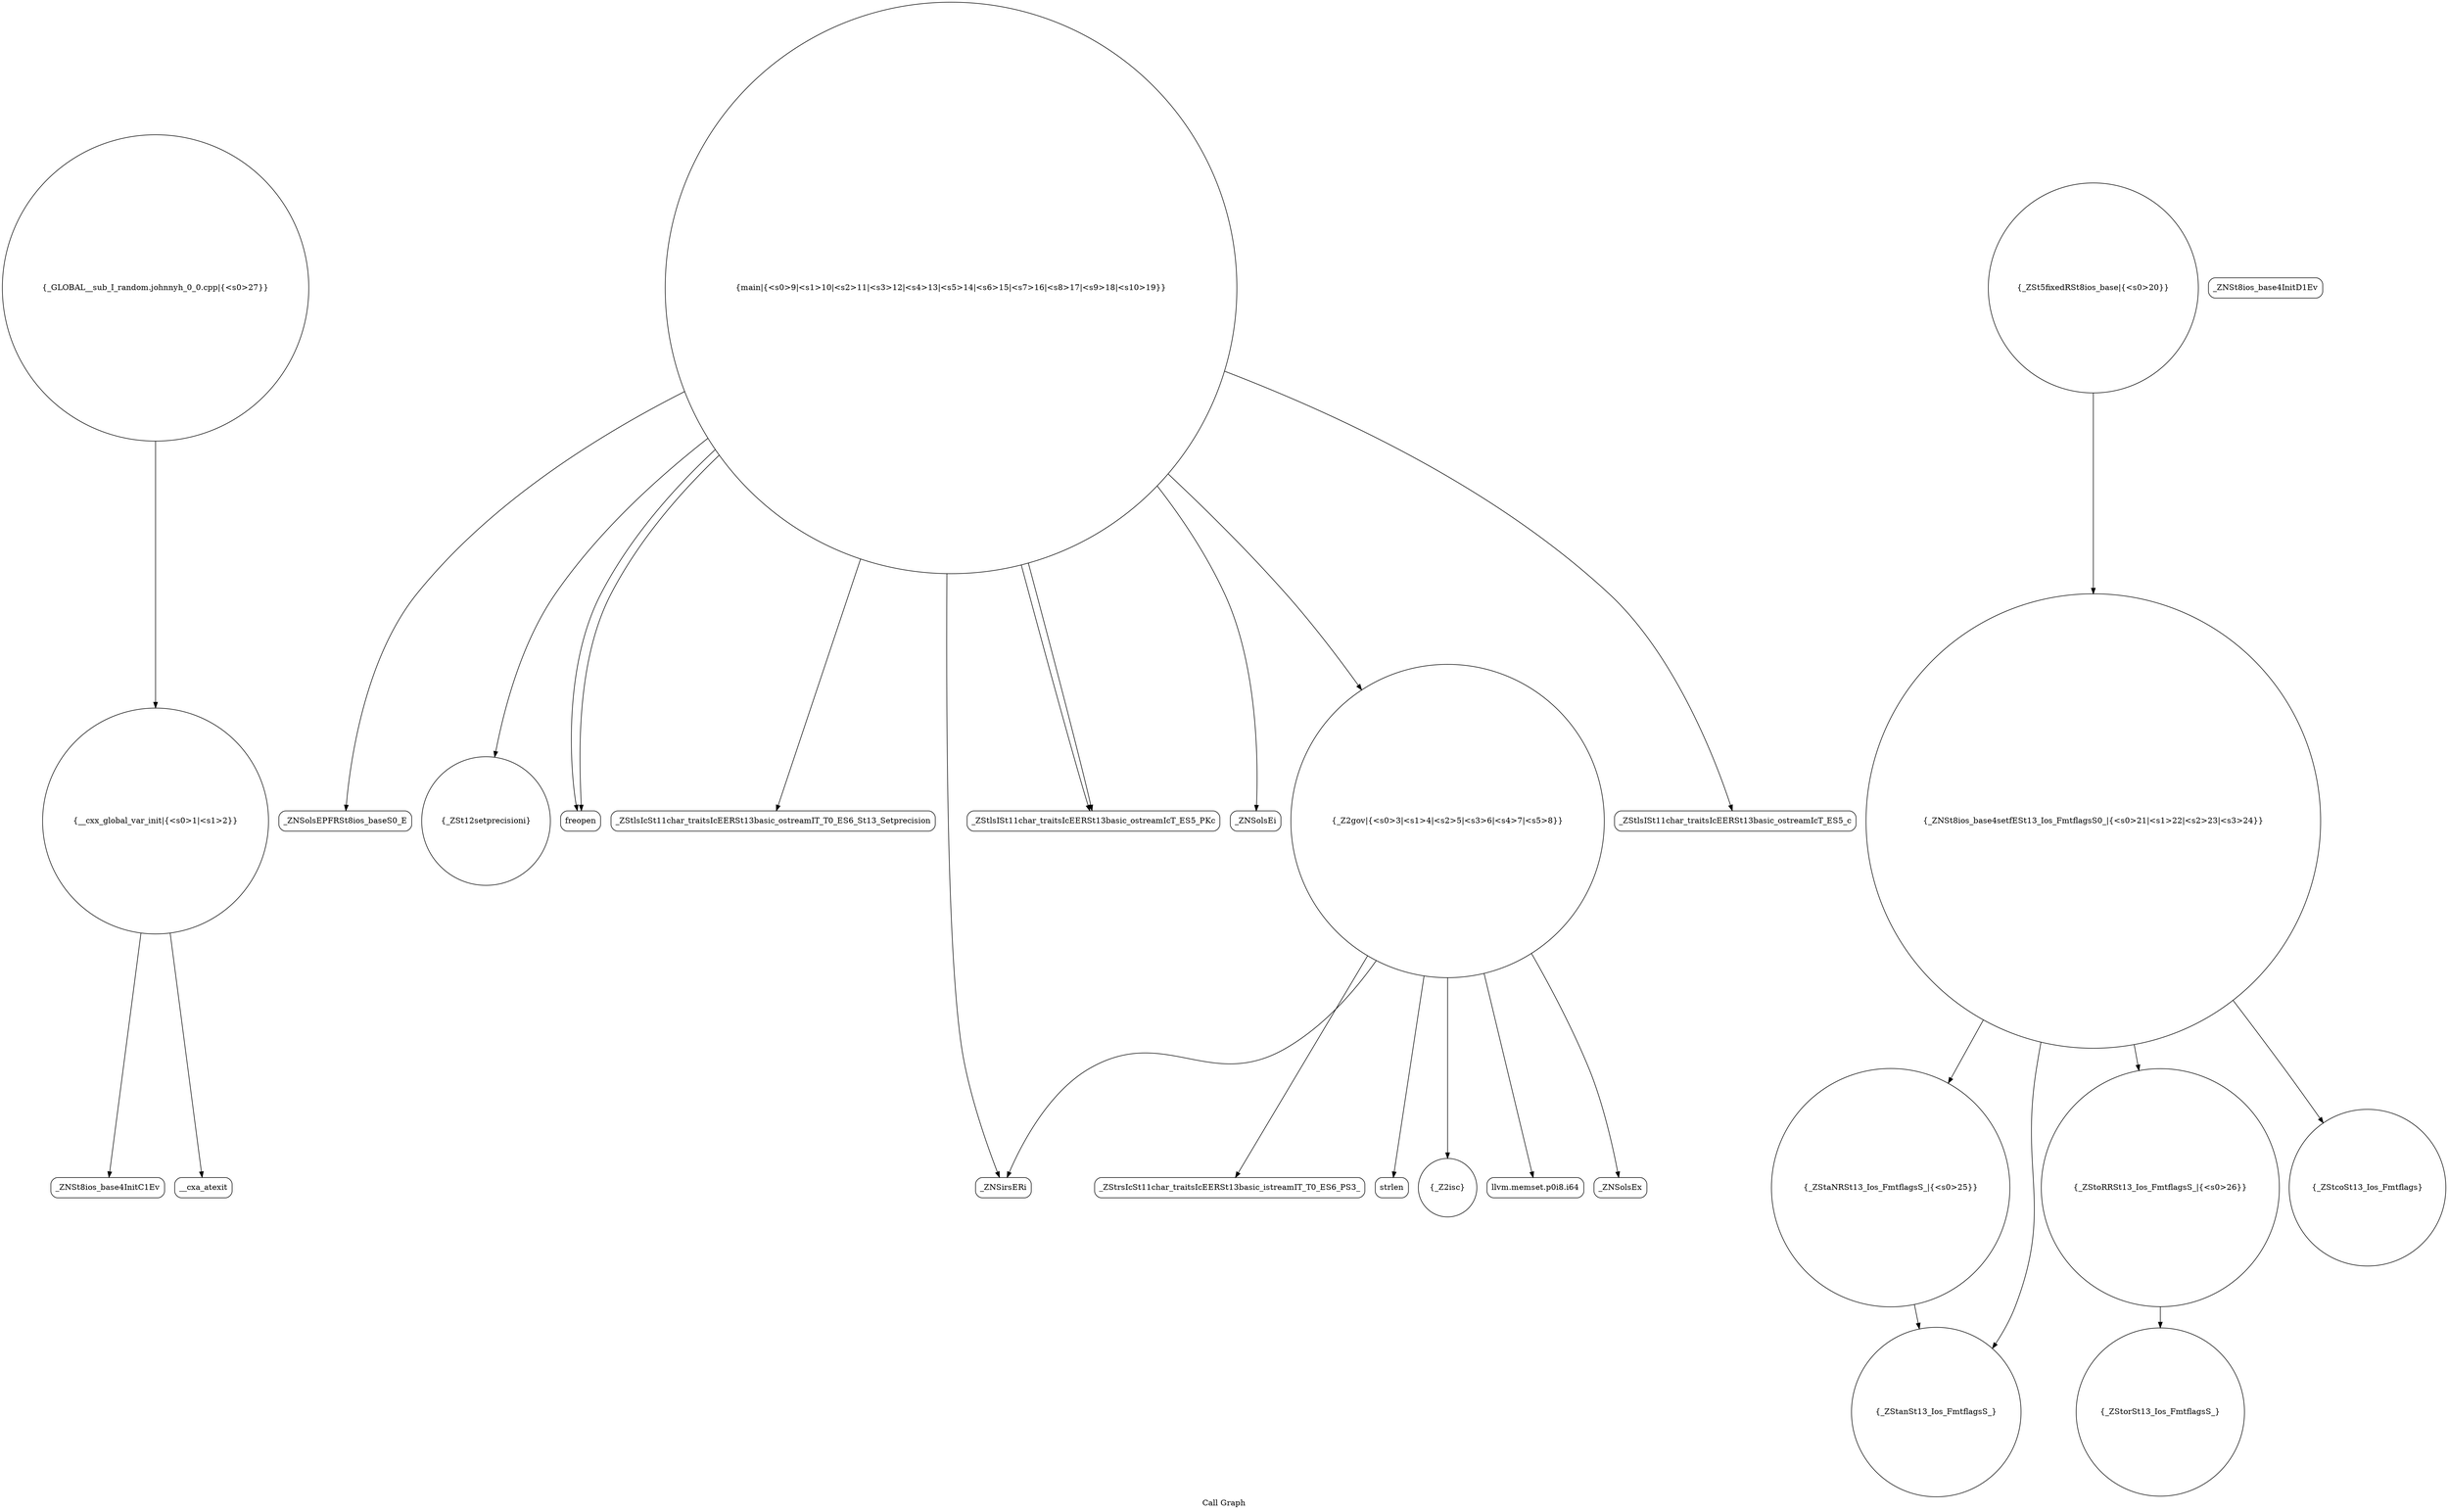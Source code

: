 digraph "Call Graph" {
	label="Call Graph";

	Node0x564addee2de0 [shape=record,shape=circle,label="{__cxx_global_var_init|{<s0>1|<s1>2}}"];
	Node0x564addee2de0:s0 -> Node0x564addee3270[color=black];
	Node0x564addee2de0:s1 -> Node0x564addee3370[color=black];
	Node0x564addee3ef0 [shape=record,shape=circle,label="{_GLOBAL__sub_I_random.johnnyh_0_0.cpp|{<s0>27}}"];
	Node0x564addee3ef0:s0 -> Node0x564addee2de0[color=black];
	Node0x564addee3570 [shape=record,shape=Mrecord,label="{_ZStrsIcSt11char_traitsIcEERSt13basic_istreamIT_T0_ES6_PS3_}"];
	Node0x564addee38f0 [shape=record,shape=Mrecord,label="{_ZNSolsEPFRSt8ios_baseS0_E}"];
	Node0x564addee3c70 [shape=record,shape=circle,label="{_ZStaNRSt13_Ios_FmtflagsS_|{<s0>25}}"];
	Node0x564addee3c70:s0 -> Node0x564addee3df0[color=black];
	Node0x564addee32f0 [shape=record,shape=Mrecord,label="{_ZNSt8ios_base4InitD1Ev}"];
	Node0x564addee3670 [shape=record,shape=Mrecord,label="{strlen}"];
	Node0x564addee39f0 [shape=record,shape=circle,label="{_ZSt12setprecisioni}"];
	Node0x564addee3d70 [shape=record,shape=circle,label="{_ZStoRRSt13_Ios_FmtflagsS_|{<s0>26}}"];
	Node0x564addee3d70:s0 -> Node0x564addee3e70[color=black];
	Node0x564addee33f0 [shape=record,shape=circle,label="{_Z2isc}"];
	Node0x564addee3770 [shape=record,shape=circle,label="{main|{<s0>9|<s1>10|<s2>11|<s3>12|<s4>13|<s5>14|<s6>15|<s7>16|<s8>17|<s9>18|<s10>19}}"];
	Node0x564addee3770:s0 -> Node0x564addee37f0[color=black];
	Node0x564addee3770:s1 -> Node0x564addee37f0[color=black];
	Node0x564addee3770:s2 -> Node0x564addee38f0[color=black];
	Node0x564addee3770:s3 -> Node0x564addee39f0[color=black];
	Node0x564addee3770:s4 -> Node0x564addee3870[color=black];
	Node0x564addee3770:s5 -> Node0x564addee35f0[color=black];
	Node0x564addee3770:s6 -> Node0x564addee3a70[color=black];
	Node0x564addee3770:s7 -> Node0x564addee3af0[color=black];
	Node0x564addee3770:s8 -> Node0x564addee3a70[color=black];
	Node0x564addee3770:s9 -> Node0x564addee3470[color=black];
	Node0x564addee3770:s10 -> Node0x564addee3b70[color=black];
	Node0x564addee3af0 [shape=record,shape=Mrecord,label="{_ZNSolsEi}"];
	Node0x564addee3e70 [shape=record,shape=circle,label="{_ZStorSt13_Ios_FmtflagsS_}"];
	Node0x564addee34f0 [shape=record,shape=Mrecord,label="{llvm.memset.p0i8.i64}"];
	Node0x564addee3870 [shape=record,shape=Mrecord,label="{_ZStlsIcSt11char_traitsIcEERSt13basic_ostreamIT_T0_ES6_St13_Setprecision}"];
	Node0x564addee3bf0 [shape=record,shape=circle,label="{_ZNSt8ios_base4setfESt13_Ios_FmtflagsS0_|{<s0>21|<s1>22|<s2>23|<s3>24}}"];
	Node0x564addee3bf0:s0 -> Node0x564addee3cf0[color=black];
	Node0x564addee3bf0:s1 -> Node0x564addee3c70[color=black];
	Node0x564addee3bf0:s2 -> Node0x564addee3df0[color=black];
	Node0x564addee3bf0:s3 -> Node0x564addee3d70[color=black];
	Node0x564addee3270 [shape=record,shape=Mrecord,label="{_ZNSt8ios_base4InitC1Ev}"];
	Node0x564addee35f0 [shape=record,shape=Mrecord,label="{_ZNSirsERi}"];
	Node0x564addee3970 [shape=record,shape=circle,label="{_ZSt5fixedRSt8ios_base|{<s0>20}}"];
	Node0x564addee3970:s0 -> Node0x564addee3bf0[color=black];
	Node0x564addee3cf0 [shape=record,shape=circle,label="{_ZStcoSt13_Ios_Fmtflags}"];
	Node0x564addee3370 [shape=record,shape=Mrecord,label="{__cxa_atexit}"];
	Node0x564addee36f0 [shape=record,shape=Mrecord,label="{_ZNSolsEx}"];
	Node0x564addee3a70 [shape=record,shape=Mrecord,label="{_ZStlsISt11char_traitsIcEERSt13basic_ostreamIcT_ES5_PKc}"];
	Node0x564addee3df0 [shape=record,shape=circle,label="{_ZStanSt13_Ios_FmtflagsS_}"];
	Node0x564addee3470 [shape=record,shape=circle,label="{_Z2gov|{<s0>3|<s1>4|<s2>5|<s3>6|<s4>7|<s5>8}}"];
	Node0x564addee3470:s0 -> Node0x564addee34f0[color=black];
	Node0x564addee3470:s1 -> Node0x564addee3570[color=black];
	Node0x564addee3470:s2 -> Node0x564addee35f0[color=black];
	Node0x564addee3470:s3 -> Node0x564addee3670[color=black];
	Node0x564addee3470:s4 -> Node0x564addee33f0[color=black];
	Node0x564addee3470:s5 -> Node0x564addee36f0[color=black];
	Node0x564addee37f0 [shape=record,shape=Mrecord,label="{freopen}"];
	Node0x564addee3b70 [shape=record,shape=Mrecord,label="{_ZStlsISt11char_traitsIcEERSt13basic_ostreamIcT_ES5_c}"];
}
